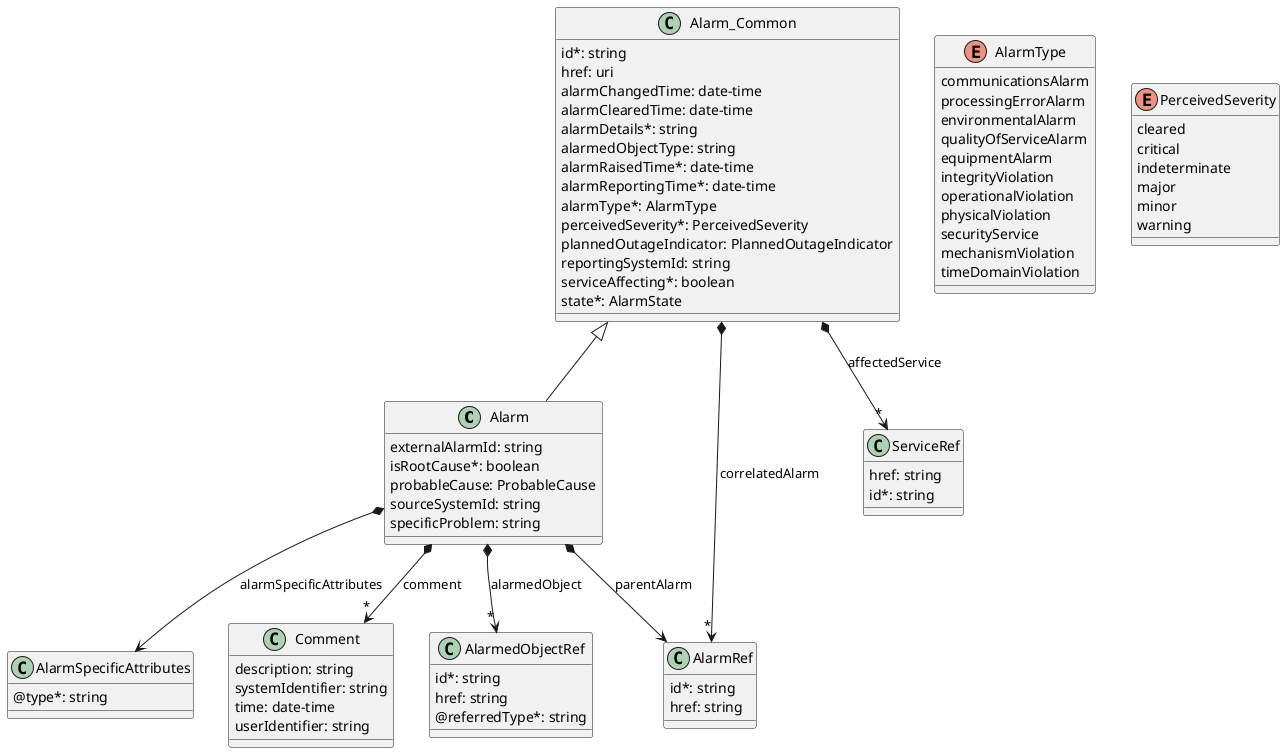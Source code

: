 @startuml useCase52Model

class Alarm {

    externalAlarmId: string
    isRootCause*: boolean
    probableCause: ProbableCause
    sourceSystemId: string
    specificProblem: string
}
Alarm_Common <|-- Alarm

Alarm *-->"*" AlarmedObjectRef : alarmedObject
Alarm *-->"*" Comment : comment
Alarm *--> AlarmRef : parentAlarm
Alarm *--> AlarmSpecificAttributes : alarmSpecificAttributes


class Alarm_Common {

    id*: string
    href: uri
    alarmChangedTime: date-time
    alarmClearedTime: date-time
    alarmDetails*: string
    alarmedObjectType: string
    alarmRaisedTime*: date-time
    alarmReportingTime*: date-time
    alarmType*: AlarmType
    perceivedSeverity*: PerceivedSeverity
    plannedOutageIndicator: PlannedOutageIndicator
    reportingSystemId: string
    serviceAffecting*: boolean
    state*: AlarmState
}

Alarm_Common *-->"*" ServiceRef : affectedService
Alarm_Common *-->"*" AlarmRef : correlatedAlarm



class AlarmedObjectRef {

    id*: string
    href: string
    @referredType*: string
}



class AlarmSpecificAttributes {

    @type*: string
}



class AlarmRef {

    id*: string
    href: string
}



enum AlarmType {

    communicationsAlarm
    processingErrorAlarm
    environmentalAlarm
    qualityOfServiceAlarm
    equipmentAlarm
    integrityViolation
    operationalViolation
    physicalViolation
    securityService
    mechanismViolation
    timeDomainViolation
}
class Comment {

    description: string
    systemIdentifier: string
    time: date-time
    userIdentifier: string
}



enum PerceivedSeverity {

    cleared
    critical
    indeterminate
    major
    minor
    warning
}
class ServiceRef {

    href: string
    id*: string
}


@enduml